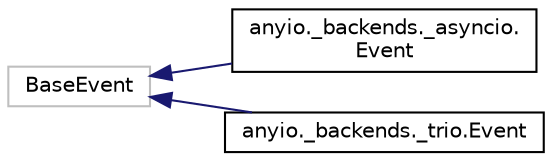 digraph "Graphical Class Hierarchy"
{
 // LATEX_PDF_SIZE
  edge [fontname="Helvetica",fontsize="10",labelfontname="Helvetica",labelfontsize="10"];
  node [fontname="Helvetica",fontsize="10",shape=record];
  rankdir="LR";
  Node2216 [label="BaseEvent",height=0.2,width=0.4,color="grey75", fillcolor="white", style="filled",tooltip=" "];
  Node2216 -> Node0 [dir="back",color="midnightblue",fontsize="10",style="solid",fontname="Helvetica"];
  Node0 [label="anyio._backends._asyncio.\lEvent",height=0.2,width=0.4,color="black", fillcolor="white", style="filled",URL="$classanyio_1_1__backends_1_1__asyncio_1_1Event.html",tooltip=" "];
  Node2216 -> Node2218 [dir="back",color="midnightblue",fontsize="10",style="solid",fontname="Helvetica"];
  Node2218 [label="anyio._backends._trio.Event",height=0.2,width=0.4,color="black", fillcolor="white", style="filled",URL="$classanyio_1_1__backends_1_1__trio_1_1Event.html",tooltip=" "];
}
